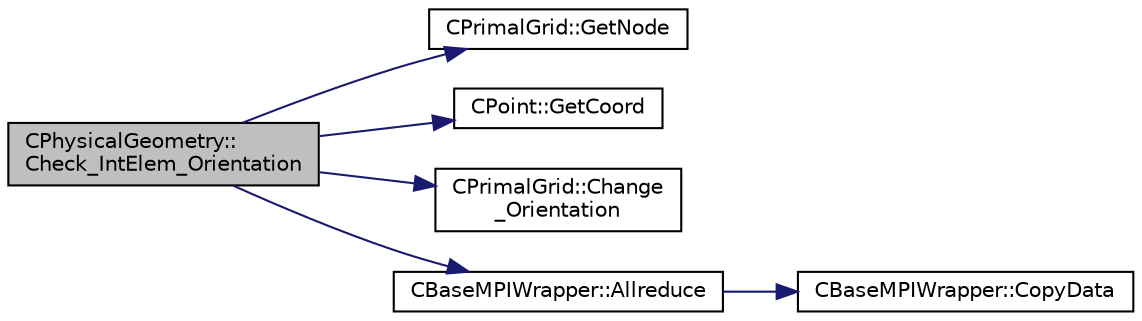 digraph "CPhysicalGeometry::Check_IntElem_Orientation"
{
  edge [fontname="Helvetica",fontsize="10",labelfontname="Helvetica",labelfontsize="10"];
  node [fontname="Helvetica",fontsize="10",shape=record];
  rankdir="LR";
  Node164 [label="CPhysicalGeometry::\lCheck_IntElem_Orientation",height=0.2,width=0.4,color="black", fillcolor="grey75", style="filled", fontcolor="black"];
  Node164 -> Node165 [color="midnightblue",fontsize="10",style="solid",fontname="Helvetica"];
  Node165 [label="CPrimalGrid::GetNode",height=0.2,width=0.4,color="black", fillcolor="white", style="filled",URL="$class_c_primal_grid.html#a4fc7b6b6ac5025325c7e68fb56fbeef8",tooltip="A pure virtual member. "];
  Node164 -> Node166 [color="midnightblue",fontsize="10",style="solid",fontname="Helvetica"];
  Node166 [label="CPoint::GetCoord",height=0.2,width=0.4,color="black", fillcolor="white", style="filled",URL="$class_c_point.html#a95fe081d22e96e190cb3edcbf0d6525f",tooltip="Get the coordinates dor the control volume. "];
  Node164 -> Node167 [color="midnightblue",fontsize="10",style="solid",fontname="Helvetica"];
  Node167 [label="CPrimalGrid::Change\l_Orientation",height=0.2,width=0.4,color="black", fillcolor="white", style="filled",URL="$class_c_primal_grid.html#ae2e5409085dac56717e795c1deb3b65b",tooltip="A pure virtual member. "];
  Node164 -> Node168 [color="midnightblue",fontsize="10",style="solid",fontname="Helvetica"];
  Node168 [label="CBaseMPIWrapper::Allreduce",height=0.2,width=0.4,color="black", fillcolor="white", style="filled",URL="$class_c_base_m_p_i_wrapper.html#a637b6fd917a8ca91ce748ba88e0d66b6"];
  Node168 -> Node169 [color="midnightblue",fontsize="10",style="solid",fontname="Helvetica"];
  Node169 [label="CBaseMPIWrapper::CopyData",height=0.2,width=0.4,color="black", fillcolor="white", style="filled",URL="$class_c_base_m_p_i_wrapper.html#a4725cc1dd65b161b483e812a538a5e36"];
}

